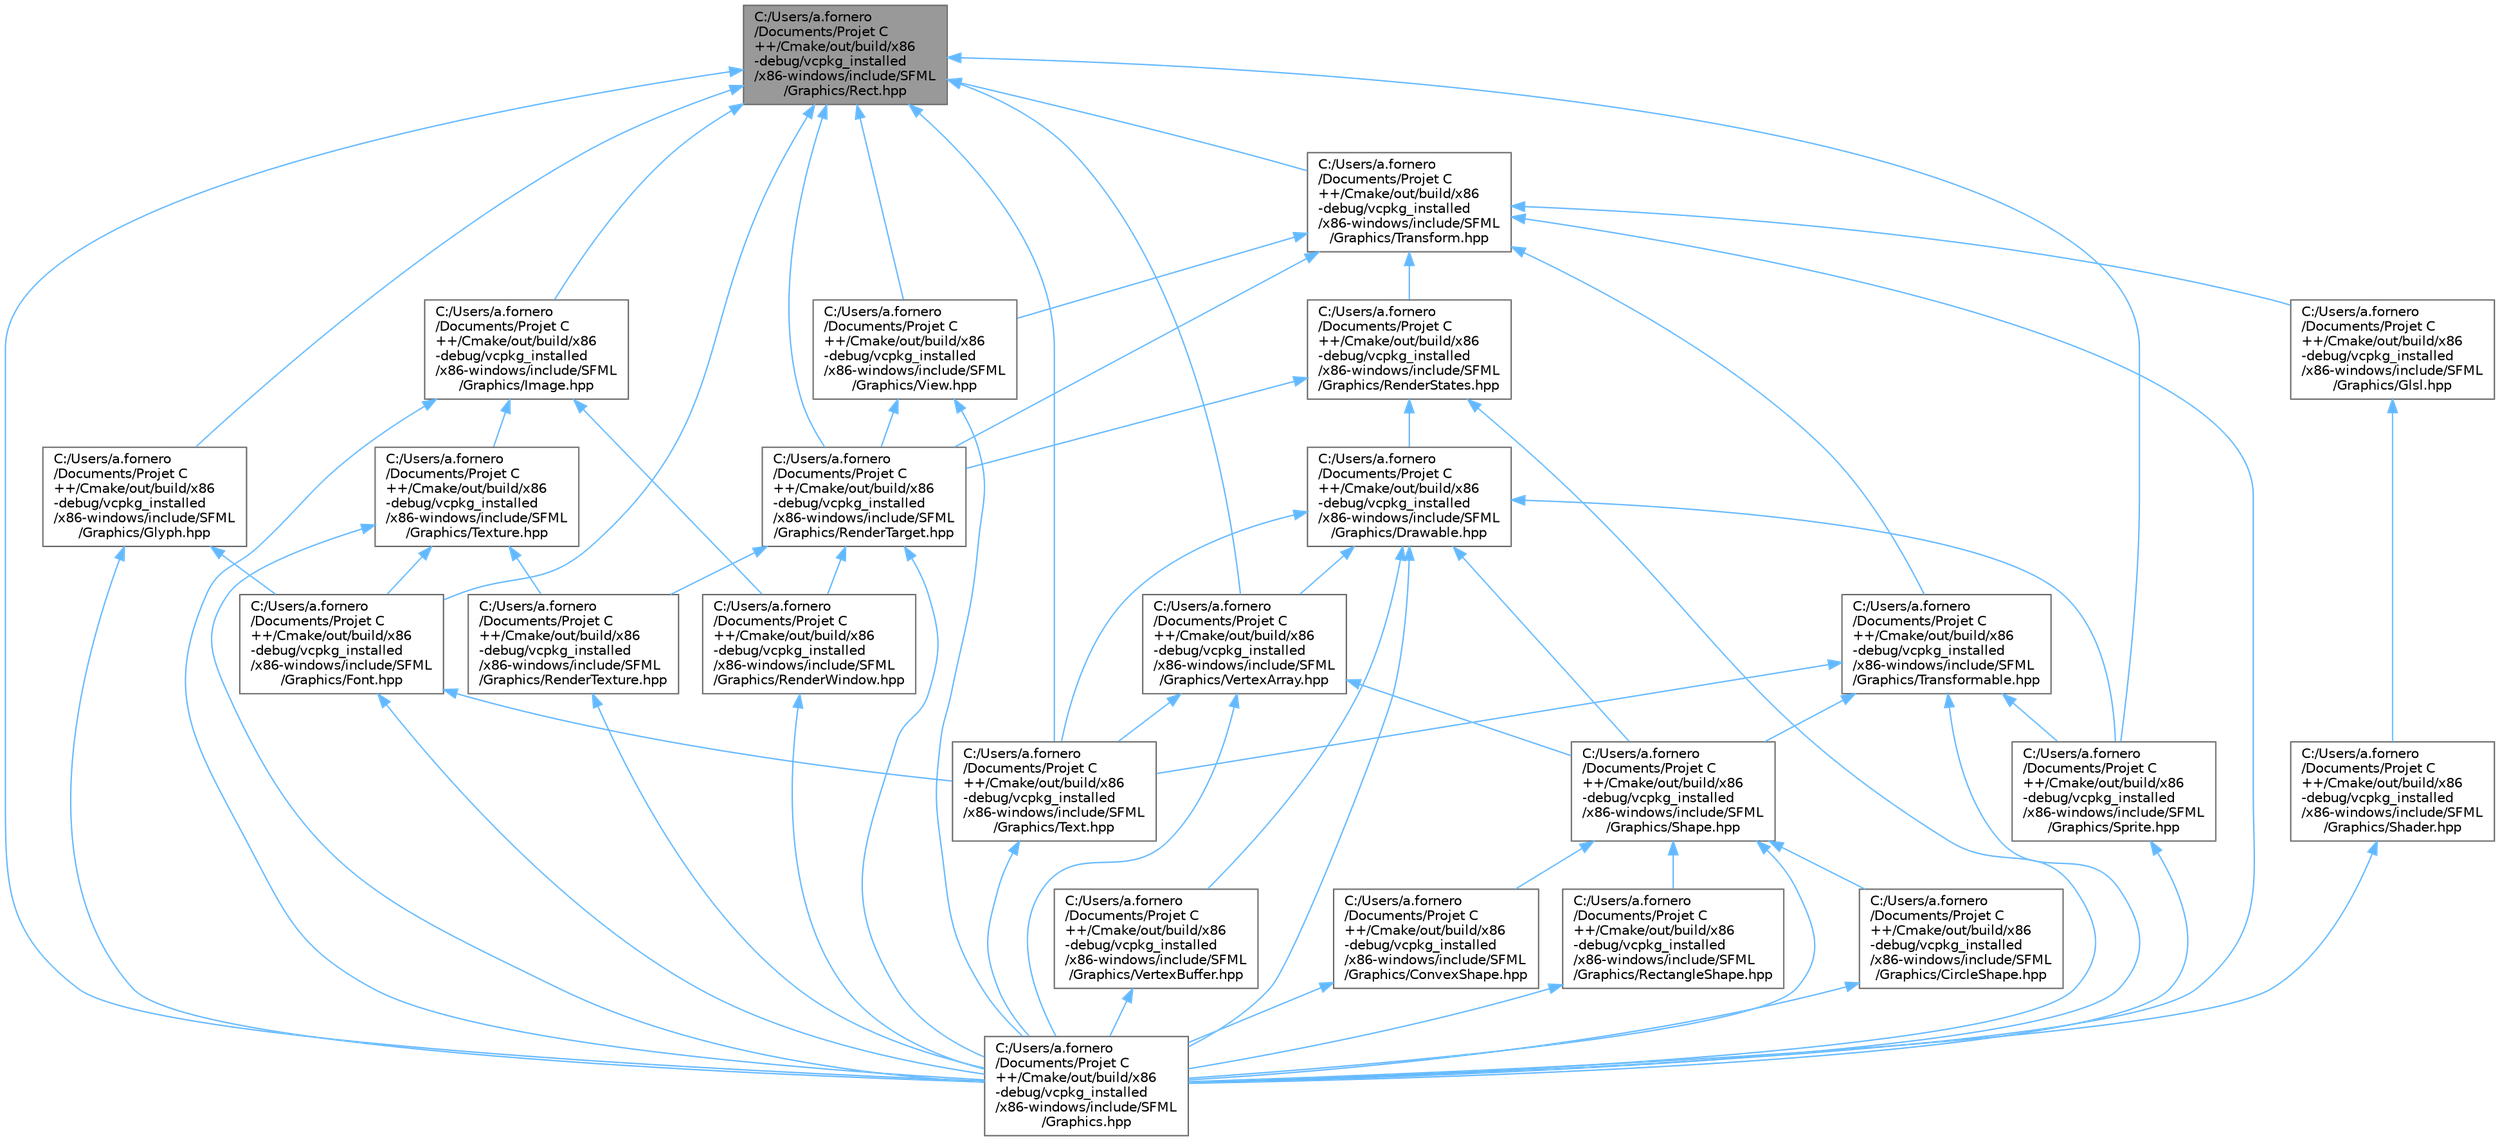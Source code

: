 digraph "C:/Users/a.fornero/Documents/Projet C++/Cmake/out/build/x86-debug/vcpkg_installed/x86-windows/include/SFML/Graphics/Rect.hpp"
{
 // LATEX_PDF_SIZE
  bgcolor="transparent";
  edge [fontname=Helvetica,fontsize=10,labelfontname=Helvetica,labelfontsize=10];
  node [fontname=Helvetica,fontsize=10,shape=box,height=0.2,width=0.4];
  Node1 [id="Node000001",label="C:/Users/a.fornero\l/Documents/Projet C\l++/Cmake/out/build/x86\l-debug/vcpkg_installed\l/x86-windows/include/SFML\l/Graphics/Rect.hpp",height=0.2,width=0.4,color="gray40", fillcolor="grey60", style="filled", fontcolor="black",tooltip=" "];
  Node1 -> Node2 [id="edge1_Node000001_Node000002",dir="back",color="steelblue1",style="solid",tooltip=" "];
  Node2 [id="Node000002",label="C:/Users/a.fornero\l/Documents/Projet C\l++/Cmake/out/build/x86\l-debug/vcpkg_installed\l/x86-windows/include/SFML\l/Graphics.hpp",height=0.2,width=0.4,color="grey40", fillcolor="white", style="filled",URL="$_graphics_8hpp.html",tooltip=" "];
  Node1 -> Node3 [id="edge2_Node000001_Node000003",dir="back",color="steelblue1",style="solid",tooltip=" "];
  Node3 [id="Node000003",label="C:/Users/a.fornero\l/Documents/Projet C\l++/Cmake/out/build/x86\l-debug/vcpkg_installed\l/x86-windows/include/SFML\l/Graphics/Font.hpp",height=0.2,width=0.4,color="grey40", fillcolor="white", style="filled",URL="$_font_8hpp.html",tooltip=" "];
  Node3 -> Node2 [id="edge3_Node000003_Node000002",dir="back",color="steelblue1",style="solid",tooltip=" "];
  Node3 -> Node4 [id="edge4_Node000003_Node000004",dir="back",color="steelblue1",style="solid",tooltip=" "];
  Node4 [id="Node000004",label="C:/Users/a.fornero\l/Documents/Projet C\l++/Cmake/out/build/x86\l-debug/vcpkg_installed\l/x86-windows/include/SFML\l/Graphics/Text.hpp",height=0.2,width=0.4,color="grey40", fillcolor="white", style="filled",URL="$_text_8hpp.html",tooltip=" "];
  Node4 -> Node2 [id="edge5_Node000004_Node000002",dir="back",color="steelblue1",style="solid",tooltip=" "];
  Node1 -> Node5 [id="edge6_Node000001_Node000005",dir="back",color="steelblue1",style="solid",tooltip=" "];
  Node5 [id="Node000005",label="C:/Users/a.fornero\l/Documents/Projet C\l++/Cmake/out/build/x86\l-debug/vcpkg_installed\l/x86-windows/include/SFML\l/Graphics/Glyph.hpp",height=0.2,width=0.4,color="grey40", fillcolor="white", style="filled",URL="$_glyph_8hpp.html",tooltip=" "];
  Node5 -> Node2 [id="edge7_Node000005_Node000002",dir="back",color="steelblue1",style="solid",tooltip=" "];
  Node5 -> Node3 [id="edge8_Node000005_Node000003",dir="back",color="steelblue1",style="solid",tooltip=" "];
  Node1 -> Node6 [id="edge9_Node000001_Node000006",dir="back",color="steelblue1",style="solid",tooltip=" "];
  Node6 [id="Node000006",label="C:/Users/a.fornero\l/Documents/Projet C\l++/Cmake/out/build/x86\l-debug/vcpkg_installed\l/x86-windows/include/SFML\l/Graphics/Image.hpp",height=0.2,width=0.4,color="grey40", fillcolor="white", style="filled",URL="$_image_8hpp.html",tooltip=" "];
  Node6 -> Node2 [id="edge10_Node000006_Node000002",dir="back",color="steelblue1",style="solid",tooltip=" "];
  Node6 -> Node7 [id="edge11_Node000006_Node000007",dir="back",color="steelblue1",style="solid",tooltip=" "];
  Node7 [id="Node000007",label="C:/Users/a.fornero\l/Documents/Projet C\l++/Cmake/out/build/x86\l-debug/vcpkg_installed\l/x86-windows/include/SFML\l/Graphics/RenderWindow.hpp",height=0.2,width=0.4,color="grey40", fillcolor="white", style="filled",URL="$_render_window_8hpp.html",tooltip=" "];
  Node7 -> Node2 [id="edge12_Node000007_Node000002",dir="back",color="steelblue1",style="solid",tooltip=" "];
  Node6 -> Node8 [id="edge13_Node000006_Node000008",dir="back",color="steelblue1",style="solid",tooltip=" "];
  Node8 [id="Node000008",label="C:/Users/a.fornero\l/Documents/Projet C\l++/Cmake/out/build/x86\l-debug/vcpkg_installed\l/x86-windows/include/SFML\l/Graphics/Texture.hpp",height=0.2,width=0.4,color="grey40", fillcolor="white", style="filled",URL="$_texture_8hpp.html",tooltip=" "];
  Node8 -> Node2 [id="edge14_Node000008_Node000002",dir="back",color="steelblue1",style="solid",tooltip=" "];
  Node8 -> Node3 [id="edge15_Node000008_Node000003",dir="back",color="steelblue1",style="solid",tooltip=" "];
  Node8 -> Node9 [id="edge16_Node000008_Node000009",dir="back",color="steelblue1",style="solid",tooltip=" "];
  Node9 [id="Node000009",label="C:/Users/a.fornero\l/Documents/Projet C\l++/Cmake/out/build/x86\l-debug/vcpkg_installed\l/x86-windows/include/SFML\l/Graphics/RenderTexture.hpp",height=0.2,width=0.4,color="grey40", fillcolor="white", style="filled",URL="$_render_texture_8hpp.html",tooltip=" "];
  Node9 -> Node2 [id="edge17_Node000009_Node000002",dir="back",color="steelblue1",style="solid",tooltip=" "];
  Node1 -> Node10 [id="edge18_Node000001_Node000010",dir="back",color="steelblue1",style="solid",tooltip=" "];
  Node10 [id="Node000010",label="C:/Users/a.fornero\l/Documents/Projet C\l++/Cmake/out/build/x86\l-debug/vcpkg_installed\l/x86-windows/include/SFML\l/Graphics/RenderTarget.hpp",height=0.2,width=0.4,color="grey40", fillcolor="white", style="filled",URL="$_render_target_8hpp.html",tooltip=" "];
  Node10 -> Node2 [id="edge19_Node000010_Node000002",dir="back",color="steelblue1",style="solid",tooltip=" "];
  Node10 -> Node9 [id="edge20_Node000010_Node000009",dir="back",color="steelblue1",style="solid",tooltip=" "];
  Node10 -> Node7 [id="edge21_Node000010_Node000007",dir="back",color="steelblue1",style="solid",tooltip=" "];
  Node1 -> Node11 [id="edge22_Node000001_Node000011",dir="back",color="steelblue1",style="solid",tooltip=" "];
  Node11 [id="Node000011",label="C:/Users/a.fornero\l/Documents/Projet C\l++/Cmake/out/build/x86\l-debug/vcpkg_installed\l/x86-windows/include/SFML\l/Graphics/Sprite.hpp",height=0.2,width=0.4,color="grey40", fillcolor="white", style="filled",URL="$_sprite_8hpp.html",tooltip=" "];
  Node11 -> Node2 [id="edge23_Node000011_Node000002",dir="back",color="steelblue1",style="solid",tooltip=" "];
  Node1 -> Node4 [id="edge24_Node000001_Node000004",dir="back",color="steelblue1",style="solid",tooltip=" "];
  Node1 -> Node12 [id="edge25_Node000001_Node000012",dir="back",color="steelblue1",style="solid",tooltip=" "];
  Node12 [id="Node000012",label="C:/Users/a.fornero\l/Documents/Projet C\l++/Cmake/out/build/x86\l-debug/vcpkg_installed\l/x86-windows/include/SFML\l/Graphics/Transform.hpp",height=0.2,width=0.4,color="grey40", fillcolor="white", style="filled",URL="$_transform_8hpp.html",tooltip=" "];
  Node12 -> Node2 [id="edge26_Node000012_Node000002",dir="back",color="steelblue1",style="solid",tooltip=" "];
  Node12 -> Node13 [id="edge27_Node000012_Node000013",dir="back",color="steelblue1",style="solid",tooltip=" "];
  Node13 [id="Node000013",label="C:/Users/a.fornero\l/Documents/Projet C\l++/Cmake/out/build/x86\l-debug/vcpkg_installed\l/x86-windows/include/SFML\l/Graphics/Glsl.hpp",height=0.2,width=0.4,color="grey40", fillcolor="white", style="filled",URL="$_glsl_8hpp.html",tooltip=" "];
  Node13 -> Node14 [id="edge28_Node000013_Node000014",dir="back",color="steelblue1",style="solid",tooltip=" "];
  Node14 [id="Node000014",label="C:/Users/a.fornero\l/Documents/Projet C\l++/Cmake/out/build/x86\l-debug/vcpkg_installed\l/x86-windows/include/SFML\l/Graphics/Shader.hpp",height=0.2,width=0.4,color="grey40", fillcolor="white", style="filled",URL="$_shader_8hpp.html",tooltip=" "];
  Node14 -> Node2 [id="edge29_Node000014_Node000002",dir="back",color="steelblue1",style="solid",tooltip=" "];
  Node12 -> Node15 [id="edge30_Node000012_Node000015",dir="back",color="steelblue1",style="solid",tooltip=" "];
  Node15 [id="Node000015",label="C:/Users/a.fornero\l/Documents/Projet C\l++/Cmake/out/build/x86\l-debug/vcpkg_installed\l/x86-windows/include/SFML\l/Graphics/RenderStates.hpp",height=0.2,width=0.4,color="grey40", fillcolor="white", style="filled",URL="$_render_states_8hpp.html",tooltip=" "];
  Node15 -> Node2 [id="edge31_Node000015_Node000002",dir="back",color="steelblue1",style="solid",tooltip=" "];
  Node15 -> Node16 [id="edge32_Node000015_Node000016",dir="back",color="steelblue1",style="solid",tooltip=" "];
  Node16 [id="Node000016",label="C:/Users/a.fornero\l/Documents/Projet C\l++/Cmake/out/build/x86\l-debug/vcpkg_installed\l/x86-windows/include/SFML\l/Graphics/Drawable.hpp",height=0.2,width=0.4,color="grey40", fillcolor="white", style="filled",URL="$_drawable_8hpp.html",tooltip=" "];
  Node16 -> Node2 [id="edge33_Node000016_Node000002",dir="back",color="steelblue1",style="solid",tooltip=" "];
  Node16 -> Node17 [id="edge34_Node000016_Node000017",dir="back",color="steelblue1",style="solid",tooltip=" "];
  Node17 [id="Node000017",label="C:/Users/a.fornero\l/Documents/Projet C\l++/Cmake/out/build/x86\l-debug/vcpkg_installed\l/x86-windows/include/SFML\l/Graphics/Shape.hpp",height=0.2,width=0.4,color="grey40", fillcolor="white", style="filled",URL="$_shape_8hpp.html",tooltip=" "];
  Node17 -> Node2 [id="edge35_Node000017_Node000002",dir="back",color="steelblue1",style="solid",tooltip=" "];
  Node17 -> Node18 [id="edge36_Node000017_Node000018",dir="back",color="steelblue1",style="solid",tooltip=" "];
  Node18 [id="Node000018",label="C:/Users/a.fornero\l/Documents/Projet C\l++/Cmake/out/build/x86\l-debug/vcpkg_installed\l/x86-windows/include/SFML\l/Graphics/CircleShape.hpp",height=0.2,width=0.4,color="grey40", fillcolor="white", style="filled",URL="$_circle_shape_8hpp.html",tooltip=" "];
  Node18 -> Node2 [id="edge37_Node000018_Node000002",dir="back",color="steelblue1",style="solid",tooltip=" "];
  Node17 -> Node19 [id="edge38_Node000017_Node000019",dir="back",color="steelblue1",style="solid",tooltip=" "];
  Node19 [id="Node000019",label="C:/Users/a.fornero\l/Documents/Projet C\l++/Cmake/out/build/x86\l-debug/vcpkg_installed\l/x86-windows/include/SFML\l/Graphics/ConvexShape.hpp",height=0.2,width=0.4,color="grey40", fillcolor="white", style="filled",URL="$_convex_shape_8hpp.html",tooltip=" "];
  Node19 -> Node2 [id="edge39_Node000019_Node000002",dir="back",color="steelblue1",style="solid",tooltip=" "];
  Node17 -> Node20 [id="edge40_Node000017_Node000020",dir="back",color="steelblue1",style="solid",tooltip=" "];
  Node20 [id="Node000020",label="C:/Users/a.fornero\l/Documents/Projet C\l++/Cmake/out/build/x86\l-debug/vcpkg_installed\l/x86-windows/include/SFML\l/Graphics/RectangleShape.hpp",height=0.2,width=0.4,color="grey40", fillcolor="white", style="filled",URL="$_rectangle_shape_8hpp.html",tooltip=" "];
  Node20 -> Node2 [id="edge41_Node000020_Node000002",dir="back",color="steelblue1",style="solid",tooltip=" "];
  Node16 -> Node11 [id="edge42_Node000016_Node000011",dir="back",color="steelblue1",style="solid",tooltip=" "];
  Node16 -> Node4 [id="edge43_Node000016_Node000004",dir="back",color="steelblue1",style="solid",tooltip=" "];
  Node16 -> Node21 [id="edge44_Node000016_Node000021",dir="back",color="steelblue1",style="solid",tooltip=" "];
  Node21 [id="Node000021",label="C:/Users/a.fornero\l/Documents/Projet C\l++/Cmake/out/build/x86\l-debug/vcpkg_installed\l/x86-windows/include/SFML\l/Graphics/VertexArray.hpp",height=0.2,width=0.4,color="grey40", fillcolor="white", style="filled",URL="$_vertex_array_8hpp.html",tooltip=" "];
  Node21 -> Node2 [id="edge45_Node000021_Node000002",dir="back",color="steelblue1",style="solid",tooltip=" "];
  Node21 -> Node17 [id="edge46_Node000021_Node000017",dir="back",color="steelblue1",style="solid",tooltip=" "];
  Node21 -> Node4 [id="edge47_Node000021_Node000004",dir="back",color="steelblue1",style="solid",tooltip=" "];
  Node16 -> Node22 [id="edge48_Node000016_Node000022",dir="back",color="steelblue1",style="solid",tooltip=" "];
  Node22 [id="Node000022",label="C:/Users/a.fornero\l/Documents/Projet C\l++/Cmake/out/build/x86\l-debug/vcpkg_installed\l/x86-windows/include/SFML\l/Graphics/VertexBuffer.hpp",height=0.2,width=0.4,color="grey40", fillcolor="white", style="filled",URL="$_vertex_buffer_8hpp.html",tooltip=" "];
  Node22 -> Node2 [id="edge49_Node000022_Node000002",dir="back",color="steelblue1",style="solid",tooltip=" "];
  Node15 -> Node10 [id="edge50_Node000015_Node000010",dir="back",color="steelblue1",style="solid",tooltip=" "];
  Node12 -> Node10 [id="edge51_Node000012_Node000010",dir="back",color="steelblue1",style="solid",tooltip=" "];
  Node12 -> Node23 [id="edge52_Node000012_Node000023",dir="back",color="steelblue1",style="solid",tooltip=" "];
  Node23 [id="Node000023",label="C:/Users/a.fornero\l/Documents/Projet C\l++/Cmake/out/build/x86\l-debug/vcpkg_installed\l/x86-windows/include/SFML\l/Graphics/Transformable.hpp",height=0.2,width=0.4,color="grey40", fillcolor="white", style="filled",URL="$_transformable_8hpp.html",tooltip=" "];
  Node23 -> Node2 [id="edge53_Node000023_Node000002",dir="back",color="steelblue1",style="solid",tooltip=" "];
  Node23 -> Node17 [id="edge54_Node000023_Node000017",dir="back",color="steelblue1",style="solid",tooltip=" "];
  Node23 -> Node11 [id="edge55_Node000023_Node000011",dir="back",color="steelblue1",style="solid",tooltip=" "];
  Node23 -> Node4 [id="edge56_Node000023_Node000004",dir="back",color="steelblue1",style="solid",tooltip=" "];
  Node12 -> Node24 [id="edge57_Node000012_Node000024",dir="back",color="steelblue1",style="solid",tooltip=" "];
  Node24 [id="Node000024",label="C:/Users/a.fornero\l/Documents/Projet C\l++/Cmake/out/build/x86\l-debug/vcpkg_installed\l/x86-windows/include/SFML\l/Graphics/View.hpp",height=0.2,width=0.4,color="grey40", fillcolor="white", style="filled",URL="$_view_8hpp.html",tooltip=" "];
  Node24 -> Node2 [id="edge58_Node000024_Node000002",dir="back",color="steelblue1",style="solid",tooltip=" "];
  Node24 -> Node10 [id="edge59_Node000024_Node000010",dir="back",color="steelblue1",style="solid",tooltip=" "];
  Node1 -> Node21 [id="edge60_Node000001_Node000021",dir="back",color="steelblue1",style="solid",tooltip=" "];
  Node1 -> Node24 [id="edge61_Node000001_Node000024",dir="back",color="steelblue1",style="solid",tooltip=" "];
}

